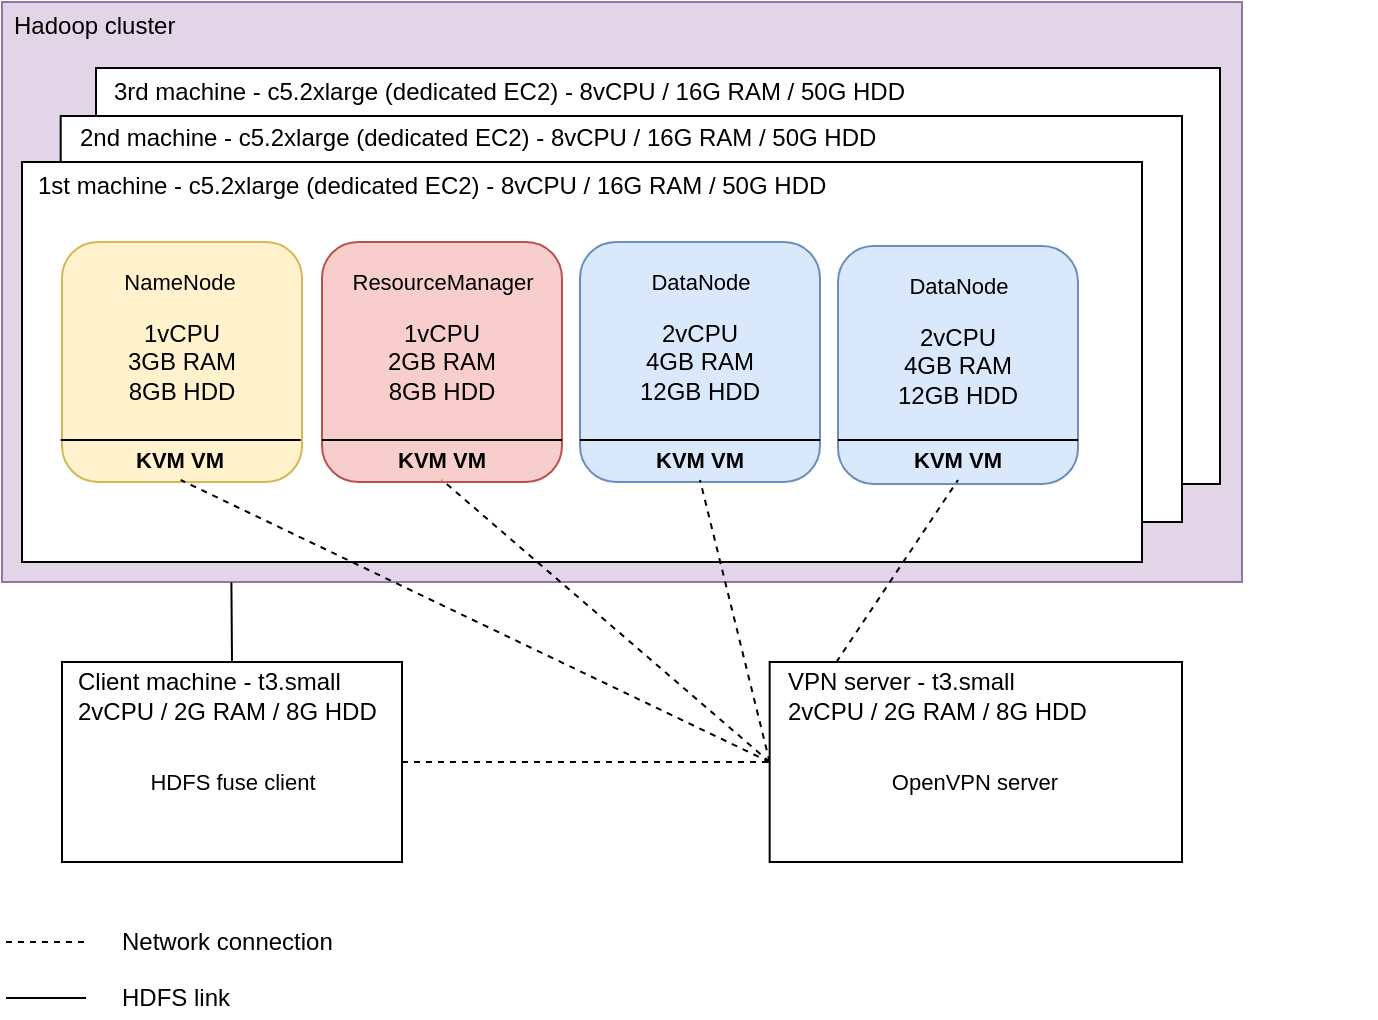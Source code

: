 <mxfile version="12.4.2" type="device" pages="1"><diagram id="L13YQ6r9ANer_TXaO7hL" name="Page-1"><mxGraphModel dx="1024" dy="632" grid="1" gridSize="10" guides="1" tooltips="1" connect="1" arrows="1" fold="1" page="1" pageScale="1" pageWidth="827" pageHeight="1169" math="0" shadow="0"><root><mxCell id="0"/><mxCell id="1" parent="0"/><mxCell id="bEIhcKy5Nf2PB1jcupoF-20" value="" style="rounded=0;whiteSpace=wrap;html=1;align=left;fillColor=#e1d5e7;strokeColor=#9673a6;" parent="1" vertex="1"><mxGeometry x="50" y="150" width="620" height="290" as="geometry"/></mxCell><mxCell id="4C4CrKZX8XSpPKuoBudE-7" value="" style="rounded=0;whiteSpace=wrap;html=1;" parent="1" vertex="1"><mxGeometry x="97" y="183" width="562" height="208" as="geometry"/></mxCell><mxCell id="4C4CrKZX8XSpPKuoBudE-8" value="3rd machine - c5.2xlarge (dedicated EC2) - 8vCPU / 16G RAM / 50G HDD" style="text;html=1;strokeColor=none;fillColor=none;align=left;verticalAlign=middle;whiteSpace=wrap;rounded=0;" parent="1" vertex="1"><mxGeometry x="103.65" y="185" width="446.35" height="20" as="geometry"/></mxCell><mxCell id="4C4CrKZX8XSpPKuoBudE-4" value="" style="rounded=0;whiteSpace=wrap;html=1;" parent="1" vertex="1"><mxGeometry x="79.35" y="207" width="560.65" height="203" as="geometry"/></mxCell><mxCell id="4C4CrKZX8XSpPKuoBudE-1" value="" style="rounded=0;whiteSpace=wrap;html=1;" parent="1" vertex="1"><mxGeometry x="60" y="230" width="560" height="200" as="geometry"/></mxCell><mxCell id="4C4CrKZX8XSpPKuoBudE-5" value="2nd machine - c5.2xlarge (dedicated EC2) - 8vCPU / 16G RAM / 50G HDD" style="text;html=1;strokeColor=none;fillColor=none;align=left;verticalAlign=middle;whiteSpace=wrap;rounded=0;" parent="1" vertex="1"><mxGeometry x="87" y="208" width="650" height="20" as="geometry"/></mxCell><mxCell id="4C4CrKZX8XSpPKuoBudE-6" value="1st machine - c5.2xlarge (dedicated EC2) - 8vCPU / 16G RAM / 50G HDD" style="text;html=1;strokeColor=none;fillColor=none;align=left;verticalAlign=middle;whiteSpace=wrap;rounded=0;" parent="1" vertex="1"><mxGeometry x="66" y="232" width="650" height="20" as="geometry"/></mxCell><mxCell id="4C4CrKZX8XSpPKuoBudE-9" value="1vCPU&lt;br&gt;3GB RAM&lt;br&gt;8GB HDD" style="rounded=1;whiteSpace=wrap;html=1;align=center;fillColor=#fff2cc;strokeColor=#d6b656;" parent="1" vertex="1"><mxGeometry x="80" y="270" width="120" height="120" as="geometry"/></mxCell><mxCell id="4C4CrKZX8XSpPKuoBudE-10" value="&lt;span style=&quot;white-space: normal&quot;&gt;1vCPU&lt;/span&gt;&lt;br style=&quot;white-space: normal&quot;&gt;&lt;span style=&quot;white-space: normal&quot;&gt;2GB RAM&lt;/span&gt;&lt;br style=&quot;white-space: normal&quot;&gt;&lt;span style=&quot;white-space: normal&quot;&gt;8GB HDD&lt;/span&gt;" style="rounded=1;whiteSpace=wrap;html=1;align=center;fillColor=#f8cecc;strokeColor=#b85450;" parent="1" vertex="1"><mxGeometry x="210" y="270" width="120" height="120" as="geometry"/></mxCell><mxCell id="4C4CrKZX8XSpPKuoBudE-11" value="&lt;span style=&quot;white-space: normal&quot;&gt;2vCPU&lt;/span&gt;&lt;br style=&quot;white-space: normal&quot;&gt;&lt;span style=&quot;white-space: normal&quot;&gt;4GB RAM&lt;/span&gt;&lt;br style=&quot;white-space: normal&quot;&gt;&lt;span style=&quot;white-space: normal&quot;&gt;12GB HDD&lt;/span&gt;" style="rounded=1;whiteSpace=wrap;html=1;align=center;fillColor=#dae8fc;strokeColor=#6c8ebf;" parent="1" vertex="1"><mxGeometry x="339" y="270" width="120" height="120" as="geometry"/></mxCell><mxCell id="4C4CrKZX8XSpPKuoBudE-12" value="&lt;font style=&quot;font-size: 11px&quot;&gt;NameNode&lt;/font&gt;" style="text;html=1;strokeColor=none;fillColor=none;align=center;verticalAlign=middle;whiteSpace=wrap;rounded=0;" parent="1" vertex="1"><mxGeometry x="79.35" y="280" width="120" height="20" as="geometry"/></mxCell><mxCell id="4C4CrKZX8XSpPKuoBudE-13" value="&lt;font style=&quot;font-size: 11px&quot;&gt;ResourceManager&lt;/font&gt;" style="text;html=1;strokeColor=none;fillColor=none;align=center;verticalAlign=middle;whiteSpace=wrap;rounded=0;" parent="1" vertex="1"><mxGeometry x="212.5" y="280" width="115" height="20" as="geometry"/></mxCell><mxCell id="4C4CrKZX8XSpPKuoBudE-14" value="&lt;font style=&quot;font-size: 11px&quot;&gt;DataNode&lt;/font&gt;" style="text;html=1;strokeColor=none;fillColor=none;align=center;verticalAlign=middle;whiteSpace=wrap;rounded=0;" parent="1" vertex="1"><mxGeometry x="341.5" y="280" width="115" height="20" as="geometry"/></mxCell><mxCell id="4C4CrKZX8XSpPKuoBudE-15" value="&lt;font style=&quot;font-size: 11px&quot;&gt;&lt;b&gt;KVM VM&lt;/b&gt;&lt;/font&gt;" style="text;html=1;strokeColor=none;fillColor=none;align=center;verticalAlign=middle;whiteSpace=wrap;rounded=0;" parent="1" vertex="1"><mxGeometry x="79.35" y="369" width="120" height="20" as="geometry"/></mxCell><mxCell id="4C4CrKZX8XSpPKuoBudE-16" value="" style="endArrow=none;html=1;entryX=1;entryY=0;entryDx=0;entryDy=0;exitX=0;exitY=0;exitDx=0;exitDy=0;" parent="1" source="4C4CrKZX8XSpPKuoBudE-15" target="4C4CrKZX8XSpPKuoBudE-15" edge="1"><mxGeometry width="50" height="50" relative="1" as="geometry"><mxPoint x="60" y="550" as="sourcePoint"/><mxPoint x="110" y="500" as="targetPoint"/></mxGeometry></mxCell><mxCell id="4C4CrKZX8XSpPKuoBudE-17" value="&lt;span style=&quot;white-space: normal&quot;&gt;2vCPU&lt;/span&gt;&lt;br style=&quot;white-space: normal&quot;&gt;&lt;span style=&quot;white-space: normal&quot;&gt;4GB RAM&lt;/span&gt;&lt;br style=&quot;white-space: normal&quot;&gt;&lt;span style=&quot;white-space: normal&quot;&gt;12GB HDD&lt;/span&gt;" style="rounded=1;whiteSpace=wrap;html=1;align=center;fillColor=#dae8fc;strokeColor=#6c8ebf;" parent="1" vertex="1"><mxGeometry x="468" y="272" width="120" height="119" as="geometry"/></mxCell><mxCell id="4C4CrKZX8XSpPKuoBudE-18" value="&lt;font style=&quot;font-size: 11px&quot;&gt;DataNode&lt;/font&gt;" style="text;html=1;strokeColor=none;fillColor=none;align=center;verticalAlign=middle;whiteSpace=wrap;rounded=0;" parent="1" vertex="1"><mxGeometry x="470.5" y="282" width="115" height="20" as="geometry"/></mxCell><mxCell id="4C4CrKZX8XSpPKuoBudE-20" value="&lt;font style=&quot;font-size: 11px&quot;&gt;&lt;b&gt;KVM VM&lt;/b&gt;&lt;/font&gt;" style="text;html=1;strokeColor=none;fillColor=none;align=center;verticalAlign=middle;whiteSpace=wrap;rounded=0;" parent="1" vertex="1"><mxGeometry x="210" y="369" width="120" height="20" as="geometry"/></mxCell><mxCell id="4C4CrKZX8XSpPKuoBudE-21" value="" style="endArrow=none;html=1;entryX=1;entryY=0;entryDx=0;entryDy=0;exitX=0;exitY=0;exitDx=0;exitDy=0;" parent="1" source="4C4CrKZX8XSpPKuoBudE-20" target="4C4CrKZX8XSpPKuoBudE-20" edge="1"><mxGeometry width="50" height="50" relative="1" as="geometry"><mxPoint x="188.15" y="550" as="sourcePoint"/><mxPoint x="238.15" y="500" as="targetPoint"/></mxGeometry></mxCell><mxCell id="4C4CrKZX8XSpPKuoBudE-22" value="&lt;font style=&quot;font-size: 11px&quot;&gt;&lt;b&gt;KVM VM&lt;/b&gt;&lt;/font&gt;" style="text;html=1;strokeColor=none;fillColor=none;align=center;verticalAlign=middle;whiteSpace=wrap;rounded=0;" parent="1" vertex="1"><mxGeometry x="339" y="369" width="120" height="20" as="geometry"/></mxCell><mxCell id="4C4CrKZX8XSpPKuoBudE-23" value="" style="endArrow=none;html=1;entryX=1;entryY=0;entryDx=0;entryDy=0;exitX=0;exitY=0;exitDx=0;exitDy=0;" parent="1" source="4C4CrKZX8XSpPKuoBudE-22" target="4C4CrKZX8XSpPKuoBudE-22" edge="1"><mxGeometry width="50" height="50" relative="1" as="geometry"><mxPoint x="80" y="570" as="sourcePoint"/><mxPoint x="130" y="520" as="targetPoint"/></mxGeometry></mxCell><mxCell id="4C4CrKZX8XSpPKuoBudE-24" value="&lt;font style=&quot;font-size: 11px&quot;&gt;&lt;b&gt;KVM VM&lt;/b&gt;&lt;/font&gt;" style="text;html=1;strokeColor=none;fillColor=none;align=center;verticalAlign=middle;whiteSpace=wrap;rounded=0;" parent="1" vertex="1"><mxGeometry x="468" y="369" width="120" height="20" as="geometry"/></mxCell><mxCell id="4C4CrKZX8XSpPKuoBudE-25" value="" style="endArrow=none;html=1;entryX=1;entryY=0;entryDx=0;entryDy=0;exitX=0;exitY=0;exitDx=0;exitDy=0;" parent="1" edge="1"><mxGeometry width="50" height="50" relative="1" as="geometry"><mxPoint x="468.0" y="369" as="sourcePoint"/><mxPoint x="588" y="369" as="targetPoint"/></mxGeometry></mxCell><mxCell id="bEIhcKy5Nf2PB1jcupoF-5" value="" style="endArrow=none;dashed=1;html=1;exitX=1;exitY=0.5;exitDx=0;exitDy=0;entryX=0;entryY=0.5;entryDx=0;entryDy=0;" parent="1" source="4C4CrKZX8XSpPKuoBudE-26" target="bEIhcKy5Nf2PB1jcupoF-2" edge="1"><mxGeometry width="50" height="50" relative="1" as="geometry"><mxPoint x="450" y="490" as="sourcePoint"/><mxPoint x="500" y="440" as="targetPoint"/></mxGeometry></mxCell><mxCell id="bEIhcKy5Nf2PB1jcupoF-7" value="" style="group" parent="1" vertex="1" connectable="0"><mxGeometry x="80" y="480" width="170" height="100" as="geometry"/></mxCell><mxCell id="4C4CrKZX8XSpPKuoBudE-26" value="" style="rounded=0;whiteSpace=wrap;html=1;align=left;" parent="bEIhcKy5Nf2PB1jcupoF-7" vertex="1"><mxGeometry width="170" height="100" as="geometry"/></mxCell><mxCell id="4C4CrKZX8XSpPKuoBudE-27" value="Client machine - t3.small&lt;br&gt;2vCPU / 2G RAM / 8G HDD" style="text;html=1;strokeColor=none;fillColor=none;align=left;verticalAlign=middle;whiteSpace=wrap;rounded=0;" parent="bEIhcKy5Nf2PB1jcupoF-7" vertex="1"><mxGeometry x="6" y="7" width="159" height="20" as="geometry"/></mxCell><mxCell id="bEIhcKy5Nf2PB1jcupoF-1" value="&lt;font style=&quot;font-size: 11px&quot;&gt;HDFS fuse client&lt;/font&gt;" style="text;html=1;strokeColor=none;fillColor=none;align=center;verticalAlign=middle;whiteSpace=wrap;rounded=0;" parent="bEIhcKy5Nf2PB1jcupoF-7" vertex="1"><mxGeometry x="27.5" y="50" width="115" height="20" as="geometry"/></mxCell><mxCell id="bEIhcKy5Nf2PB1jcupoF-10" value="" style="endArrow=none;dashed=1;html=1;entryX=0.5;entryY=1;entryDx=0;entryDy=0;exitX=0;exitY=0.5;exitDx=0;exitDy=0;" parent="1" source="bEIhcKy5Nf2PB1jcupoF-2" target="4C4CrKZX8XSpPKuoBudE-15" edge="1"><mxGeometry width="50" height="50" relative="1" as="geometry"><mxPoint x="440" y="690" as="sourcePoint"/><mxPoint x="490" y="640" as="targetPoint"/></mxGeometry></mxCell><mxCell id="bEIhcKy5Nf2PB1jcupoF-11" value="" style="endArrow=none;dashed=1;html=1;entryX=0.5;entryY=1;entryDx=0;entryDy=0;exitX=0;exitY=0.5;exitDx=0;exitDy=0;" parent="1" source="bEIhcKy5Nf2PB1jcupoF-2" target="4C4CrKZX8XSpPKuoBudE-20" edge="1"><mxGeometry width="50" height="50" relative="1" as="geometry"><mxPoint x="380" y="720" as="sourcePoint"/><mxPoint x="430" y="670" as="targetPoint"/></mxGeometry></mxCell><mxCell id="bEIhcKy5Nf2PB1jcupoF-12" value="" style="endArrow=none;dashed=1;html=1;entryX=0.5;entryY=1;entryDx=0;entryDy=0;exitX=0;exitY=0.5;exitDx=0;exitDy=0;" parent="1" source="bEIhcKy5Nf2PB1jcupoF-2" target="4C4CrKZX8XSpPKuoBudE-22" edge="1"><mxGeometry width="50" height="50" relative="1" as="geometry"><mxPoint x="350" y="700" as="sourcePoint"/><mxPoint x="400" y="650" as="targetPoint"/></mxGeometry></mxCell><mxCell id="bEIhcKy5Nf2PB1jcupoF-13" value="" style="endArrow=none;dashed=1;html=1;entryX=0.5;entryY=1;entryDx=0;entryDy=0;exitX=0;exitY=0.5;exitDx=0;exitDy=0;" parent="1" source="bEIhcKy5Nf2PB1jcupoF-2" target="4C4CrKZX8XSpPKuoBudE-24" edge="1"><mxGeometry width="50" height="50" relative="1" as="geometry"><mxPoint x="410" y="530" as="sourcePoint"/><mxPoint x="480" y="670" as="targetPoint"/></mxGeometry></mxCell><mxCell id="bEIhcKy5Nf2PB1jcupoF-8" value="" style="group" parent="1" vertex="1" connectable="0"><mxGeometry x="433.83" y="480" width="206.17" height="100" as="geometry"/></mxCell><mxCell id="bEIhcKy5Nf2PB1jcupoF-2" value="" style="rounded=0;whiteSpace=wrap;html=1;" parent="bEIhcKy5Nf2PB1jcupoF-8" vertex="1"><mxGeometry width="206.17" height="100" as="geometry"/></mxCell><mxCell id="bEIhcKy5Nf2PB1jcupoF-3" value="VPN server - t3.small&lt;br&gt;2vCPU / 2G RAM / 8G HDD" style="text;html=1;strokeColor=none;fillColor=none;align=left;verticalAlign=middle;whiteSpace=wrap;rounded=0;" parent="bEIhcKy5Nf2PB1jcupoF-8" vertex="1"><mxGeometry x="7.17" y="7" width="159" height="20" as="geometry"/></mxCell><mxCell id="bEIhcKy5Nf2PB1jcupoF-6" value="&lt;font style=&quot;font-size: 11px&quot;&gt;OpenVPN server&lt;/font&gt;" style="text;html=1;strokeColor=none;fillColor=none;align=center;verticalAlign=middle;whiteSpace=wrap;rounded=0;" parent="bEIhcKy5Nf2PB1jcupoF-8" vertex="1"><mxGeometry x="45.58" y="50" width="115" height="20" as="geometry"/></mxCell><mxCell id="bEIhcKy5Nf2PB1jcupoF-14" value="" style="endArrow=none;dashed=1;html=1;" parent="1" edge="1"><mxGeometry width="50" height="50" relative="1" as="geometry"><mxPoint x="52" y="620" as="sourcePoint"/><mxPoint x="92" y="620" as="targetPoint"/></mxGeometry></mxCell><mxCell id="bEIhcKy5Nf2PB1jcupoF-15" value="Network connection" style="text;html=1;strokeColor=none;fillColor=none;align=left;verticalAlign=middle;whiteSpace=wrap;rounded=0;" parent="1" vertex="1"><mxGeometry x="108.35" y="610" width="120.65" height="20" as="geometry"/></mxCell><mxCell id="bEIhcKy5Nf2PB1jcupoF-21" value="Hadoop cluster" style="text;html=1;strokeColor=none;fillColor=none;align=left;verticalAlign=middle;whiteSpace=wrap;rounded=0;" parent="1" vertex="1"><mxGeometry x="54.0" y="152" width="395.35" height="20" as="geometry"/></mxCell><mxCell id="bEIhcKy5Nf2PB1jcupoF-23" value="" style="endArrow=none;html=1;exitX=0.5;exitY=0;exitDx=0;exitDy=0;entryX=0.185;entryY=1.001;entryDx=0;entryDy=0;entryPerimeter=0;" parent="1" source="4C4CrKZX8XSpPKuoBudE-26" target="bEIhcKy5Nf2PB1jcupoF-20" edge="1"><mxGeometry width="50" height="50" relative="1" as="geometry"><mxPoint x="140" y="490" as="sourcePoint"/><mxPoint x="190" y="440" as="targetPoint"/></mxGeometry></mxCell><mxCell id="bEIhcKy5Nf2PB1jcupoF-24" value="" style="endArrow=none;html=1;" parent="1" edge="1"><mxGeometry width="50" height="50" relative="1" as="geometry"><mxPoint x="52" y="648" as="sourcePoint"/><mxPoint x="92" y="648" as="targetPoint"/></mxGeometry></mxCell><mxCell id="bEIhcKy5Nf2PB1jcupoF-25" value="HDFS link" style="text;html=1;strokeColor=none;fillColor=none;align=left;verticalAlign=middle;whiteSpace=wrap;rounded=0;" parent="1" vertex="1"><mxGeometry x="108.35" y="638" width="120.65" height="20" as="geometry"/></mxCell></root></mxGraphModel></diagram></mxfile>